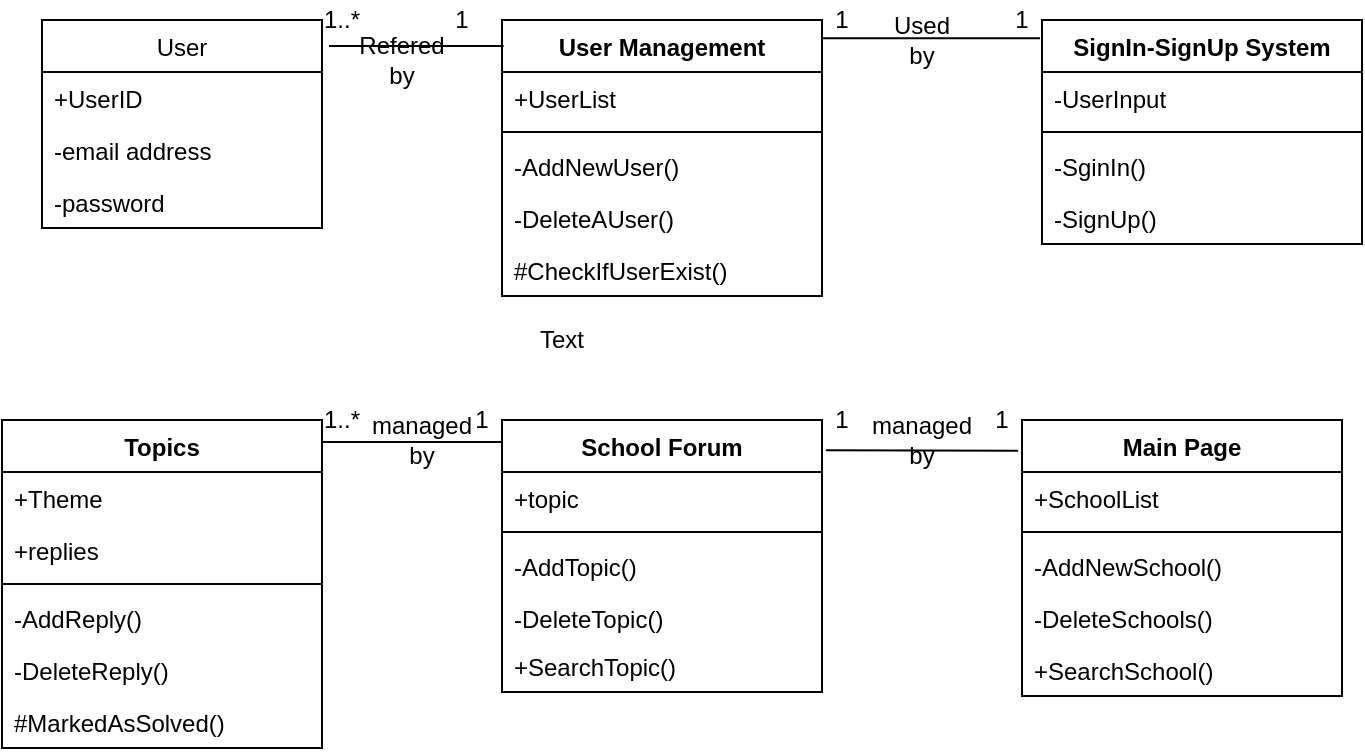 <mxfile version="14.5.1" type="device"><diagram id="rP2-ksUuTsLm5Z2ylfko" name="第 1 页"><mxGraphModel dx="1024" dy="592" grid="1" gridSize="10" guides="1" tooltips="1" connect="1" arrows="1" fold="1" page="1" pageScale="1" pageWidth="1654" pageHeight="1169" math="0" shadow="0"><root><mxCell id="0"/><mxCell id="1" parent="0"/><mxCell id="aTHIS1UzR-fqR4xBltt7-1" value="SignIn-SignUp System" style="swimlane;fontStyle=1;align=center;verticalAlign=top;childLayout=stackLayout;horizontal=1;startSize=26;horizontalStack=0;resizeParent=1;resizeParentMax=0;resizeLast=0;collapsible=1;marginBottom=0;" parent="1" vertex="1"><mxGeometry x="880" y="270" width="160" height="112" as="geometry"/></mxCell><mxCell id="aTHIS1UzR-fqR4xBltt7-2" value="-UserInput" style="text;strokeColor=none;fillColor=none;align=left;verticalAlign=top;spacingLeft=4;spacingRight=4;overflow=hidden;rotatable=0;points=[[0,0.5],[1,0.5]];portConstraint=eastwest;" parent="aTHIS1UzR-fqR4xBltt7-1" vertex="1"><mxGeometry y="26" width="160" height="26" as="geometry"/></mxCell><mxCell id="aTHIS1UzR-fqR4xBltt7-3" value="" style="line;strokeWidth=1;fillColor=none;align=left;verticalAlign=middle;spacingTop=-1;spacingLeft=3;spacingRight=3;rotatable=0;labelPosition=right;points=[];portConstraint=eastwest;" parent="aTHIS1UzR-fqR4xBltt7-1" vertex="1"><mxGeometry y="52" width="160" height="8" as="geometry"/></mxCell><mxCell id="aTHIS1UzR-fqR4xBltt7-4" value="-SginIn()" style="text;strokeColor=none;fillColor=none;align=left;verticalAlign=top;spacingLeft=4;spacingRight=4;overflow=hidden;rotatable=0;points=[[0,0.5],[1,0.5]];portConstraint=eastwest;" parent="aTHIS1UzR-fqR4xBltt7-1" vertex="1"><mxGeometry y="60" width="160" height="26" as="geometry"/></mxCell><mxCell id="aTHIS1UzR-fqR4xBltt7-56" value="-SignUp()" style="text;strokeColor=none;fillColor=none;align=left;verticalAlign=top;spacingLeft=4;spacingRight=4;overflow=hidden;rotatable=0;points=[[0,0.5],[1,0.5]];portConstraint=eastwest;" parent="aTHIS1UzR-fqR4xBltt7-1" vertex="1"><mxGeometry y="86" width="160" height="26" as="geometry"/></mxCell><mxCell id="aTHIS1UzR-fqR4xBltt7-5" value="User Management" style="swimlane;fontStyle=1;align=center;verticalAlign=top;childLayout=stackLayout;horizontal=1;startSize=26;horizontalStack=0;resizeParent=1;resizeParentMax=0;resizeLast=0;collapsible=1;marginBottom=0;" parent="1" vertex="1"><mxGeometry x="610" y="270" width="160" height="138" as="geometry"/></mxCell><mxCell id="aTHIS1UzR-fqR4xBltt7-6" value="+UserList" style="text;strokeColor=none;fillColor=none;align=left;verticalAlign=top;spacingLeft=4;spacingRight=4;overflow=hidden;rotatable=0;points=[[0,0.5],[1,0.5]];portConstraint=eastwest;" parent="aTHIS1UzR-fqR4xBltt7-5" vertex="1"><mxGeometry y="26" width="160" height="26" as="geometry"/></mxCell><mxCell id="aTHIS1UzR-fqR4xBltt7-7" value="" style="line;strokeWidth=1;fillColor=none;align=left;verticalAlign=middle;spacingTop=-1;spacingLeft=3;spacingRight=3;rotatable=0;labelPosition=right;points=[];portConstraint=eastwest;" parent="aTHIS1UzR-fqR4xBltt7-5" vertex="1"><mxGeometry y="52" width="160" height="8" as="geometry"/></mxCell><mxCell id="aTHIS1UzR-fqR4xBltt7-8" value="-AddNewUser()&#10;" style="text;strokeColor=none;fillColor=none;align=left;verticalAlign=top;spacingLeft=4;spacingRight=4;overflow=hidden;rotatable=0;points=[[0,0.5],[1,0.5]];portConstraint=eastwest;" parent="aTHIS1UzR-fqR4xBltt7-5" vertex="1"><mxGeometry y="60" width="160" height="26" as="geometry"/></mxCell><mxCell id="aTHIS1UzR-fqR4xBltt7-18" value="-DeleteAUser()&#10;&#10;" style="text;strokeColor=none;fillColor=none;align=left;verticalAlign=top;spacingLeft=4;spacingRight=4;overflow=hidden;rotatable=0;points=[[0,0.5],[1,0.5]];portConstraint=eastwest;" parent="aTHIS1UzR-fqR4xBltt7-5" vertex="1"><mxGeometry y="86" width="160" height="26" as="geometry"/></mxCell><mxCell id="aTHIS1UzR-fqR4xBltt7-19" value="#CheckIfUserExist()" style="text;strokeColor=none;fillColor=none;align=left;verticalAlign=top;spacingLeft=4;spacingRight=4;overflow=hidden;rotatable=0;points=[[0,0.5],[1,0.5]];portConstraint=eastwest;" parent="aTHIS1UzR-fqR4xBltt7-5" vertex="1"><mxGeometry y="112" width="160" height="26" as="geometry"/></mxCell><mxCell id="aTHIS1UzR-fqR4xBltt7-10" value="User" style="swimlane;fontStyle=0;childLayout=stackLayout;horizontal=1;startSize=26;fillColor=none;horizontalStack=0;resizeParent=1;resizeParentMax=0;resizeLast=0;collapsible=1;marginBottom=0;" parent="1" vertex="1"><mxGeometry x="380" y="270" width="140" height="104" as="geometry"><mxRectangle x="450" y="260" width="60" height="26" as="alternateBounds"/></mxGeometry></mxCell><mxCell id="aTHIS1UzR-fqR4xBltt7-11" value="+UserID&#10;" style="text;strokeColor=none;fillColor=none;align=left;verticalAlign=top;spacingLeft=4;spacingRight=4;overflow=hidden;rotatable=0;points=[[0,0.5],[1,0.5]];portConstraint=eastwest;" parent="aTHIS1UzR-fqR4xBltt7-10" vertex="1"><mxGeometry y="26" width="140" height="26" as="geometry"/></mxCell><mxCell id="aTHIS1UzR-fqR4xBltt7-16" value="-email address" style="text;strokeColor=none;fillColor=none;align=left;verticalAlign=top;spacingLeft=4;spacingRight=4;overflow=hidden;rotatable=0;points=[[0,0.5],[1,0.5]];portConstraint=eastwest;" parent="aTHIS1UzR-fqR4xBltt7-10" vertex="1"><mxGeometry y="52" width="140" height="26" as="geometry"/></mxCell><mxCell id="aTHIS1UzR-fqR4xBltt7-17" value="-password" style="text;strokeColor=none;fillColor=none;align=left;verticalAlign=top;spacingLeft=4;spacingRight=4;overflow=hidden;rotatable=0;points=[[0,0.5],[1,0.5]];portConstraint=eastwest;" parent="aTHIS1UzR-fqR4xBltt7-10" vertex="1"><mxGeometry y="78" width="140" height="26" as="geometry"/></mxCell><mxCell id="aTHIS1UzR-fqR4xBltt7-31" value="School Forum" style="swimlane;fontStyle=1;align=center;verticalAlign=top;childLayout=stackLayout;horizontal=1;startSize=26;horizontalStack=0;resizeParent=1;resizeParentMax=0;resizeLast=0;collapsible=1;marginBottom=0;" parent="1" vertex="1"><mxGeometry x="610" y="470" width="160" height="136" as="geometry"/></mxCell><mxCell id="aTHIS1UzR-fqR4xBltt7-32" value="+topic" style="text;strokeColor=none;fillColor=none;align=left;verticalAlign=top;spacingLeft=4;spacingRight=4;overflow=hidden;rotatable=0;points=[[0,0.5],[1,0.5]];portConstraint=eastwest;" parent="aTHIS1UzR-fqR4xBltt7-31" vertex="1"><mxGeometry y="26" width="160" height="26" as="geometry"/></mxCell><mxCell id="aTHIS1UzR-fqR4xBltt7-33" value="" style="line;strokeWidth=1;fillColor=none;align=left;verticalAlign=middle;spacingTop=-1;spacingLeft=3;spacingRight=3;rotatable=0;labelPosition=right;points=[];portConstraint=eastwest;" parent="aTHIS1UzR-fqR4xBltt7-31" vertex="1"><mxGeometry y="52" width="160" height="8" as="geometry"/></mxCell><mxCell id="aTHIS1UzR-fqR4xBltt7-34" value="-AddTopic()" style="text;strokeColor=none;fillColor=none;align=left;verticalAlign=top;spacingLeft=4;spacingRight=4;overflow=hidden;rotatable=0;points=[[0,0.5],[1,0.5]];portConstraint=eastwest;" parent="aTHIS1UzR-fqR4xBltt7-31" vertex="1"><mxGeometry y="60" width="160" height="26" as="geometry"/></mxCell><mxCell id="aTHIS1UzR-fqR4xBltt7-49" value="-DeleteTopic()" style="text;strokeColor=none;fillColor=none;align=left;verticalAlign=top;spacingLeft=4;spacingRight=4;overflow=hidden;rotatable=0;points=[[0,0.5],[1,0.5]];portConstraint=eastwest;" parent="aTHIS1UzR-fqR4xBltt7-31" vertex="1"><mxGeometry y="86" width="160" height="24" as="geometry"/></mxCell><mxCell id="aTHIS1UzR-fqR4xBltt7-75" value="+SearchTopic()" style="text;strokeColor=none;fillColor=none;align=left;verticalAlign=top;spacingLeft=4;spacingRight=4;overflow=hidden;rotatable=0;points=[[0,0.5],[1,0.5]];portConstraint=eastwest;" parent="aTHIS1UzR-fqR4xBltt7-31" vertex="1"><mxGeometry y="110" width="160" height="26" as="geometry"/></mxCell><mxCell id="aTHIS1UzR-fqR4xBltt7-35" value="Topics" style="swimlane;fontStyle=1;align=center;verticalAlign=top;childLayout=stackLayout;horizontal=1;startSize=26;horizontalStack=0;resizeParent=1;resizeParentMax=0;resizeLast=0;collapsible=1;marginBottom=0;" parent="1" vertex="1"><mxGeometry x="360" y="470" width="160" height="164" as="geometry"/></mxCell><mxCell id="aTHIS1UzR-fqR4xBltt7-40" value="+Theme" style="text;strokeColor=none;fillColor=none;align=left;verticalAlign=top;spacingLeft=4;spacingRight=4;overflow=hidden;rotatable=0;points=[[0,0.5],[1,0.5]];portConstraint=eastwest;" parent="aTHIS1UzR-fqR4xBltt7-35" vertex="1"><mxGeometry y="26" width="160" height="26" as="geometry"/></mxCell><mxCell id="aTHIS1UzR-fqR4xBltt7-36" value="+replies" style="text;strokeColor=none;fillColor=none;align=left;verticalAlign=top;spacingLeft=4;spacingRight=4;overflow=hidden;rotatable=0;points=[[0,0.5],[1,0.5]];portConstraint=eastwest;" parent="aTHIS1UzR-fqR4xBltt7-35" vertex="1"><mxGeometry y="52" width="160" height="26" as="geometry"/></mxCell><mxCell id="aTHIS1UzR-fqR4xBltt7-37" value="" style="line;strokeWidth=1;fillColor=none;align=left;verticalAlign=middle;spacingTop=-1;spacingLeft=3;spacingRight=3;rotatable=0;labelPosition=right;points=[];portConstraint=eastwest;" parent="aTHIS1UzR-fqR4xBltt7-35" vertex="1"><mxGeometry y="78" width="160" height="8" as="geometry"/></mxCell><mxCell id="aTHIS1UzR-fqR4xBltt7-42" value="-AddReply()" style="text;strokeColor=none;fillColor=none;align=left;verticalAlign=top;spacingLeft=4;spacingRight=4;overflow=hidden;rotatable=0;points=[[0,0.5],[1,0.5]];portConstraint=eastwest;" parent="aTHIS1UzR-fqR4xBltt7-35" vertex="1"><mxGeometry y="86" width="160" height="26" as="geometry"/></mxCell><mxCell id="aTHIS1UzR-fqR4xBltt7-76" value="-DeleteReply()" style="text;strokeColor=none;fillColor=none;align=left;verticalAlign=top;spacingLeft=4;spacingRight=4;overflow=hidden;rotatable=0;points=[[0,0.5],[1,0.5]];portConstraint=eastwest;" parent="aTHIS1UzR-fqR4xBltt7-35" vertex="1"><mxGeometry y="112" width="160" height="26" as="geometry"/></mxCell><mxCell id="aTHIS1UzR-fqR4xBltt7-41" value="#MarkedAsSolved()" style="text;strokeColor=none;fillColor=none;align=left;verticalAlign=top;spacingLeft=4;spacingRight=4;overflow=hidden;rotatable=0;points=[[0,0.5],[1,0.5]];portConstraint=eastwest;" parent="aTHIS1UzR-fqR4xBltt7-35" vertex="1"><mxGeometry y="138" width="160" height="26" as="geometry"/></mxCell><mxCell id="aTHIS1UzR-fqR4xBltt7-46" value="" style="endArrow=none;html=1;" parent="1" edge="1"><mxGeometry width="50" height="50" relative="1" as="geometry"><mxPoint x="520" y="481" as="sourcePoint"/><mxPoint x="610" y="481" as="targetPoint"/></mxGeometry></mxCell><mxCell id="aTHIS1UzR-fqR4xBltt7-47" value="" style="endArrow=none;html=1;exitX=1.025;exitY=0.125;exitDx=0;exitDy=0;exitPerimeter=0;entryX=0.005;entryY=0.094;entryDx=0;entryDy=0;entryPerimeter=0;" parent="1" source="aTHIS1UzR-fqR4xBltt7-10" target="aTHIS1UzR-fqR4xBltt7-5" edge="1"><mxGeometry width="50" height="50" relative="1" as="geometry"><mxPoint x="570" y="460" as="sourcePoint"/><mxPoint x="620" y="410" as="targetPoint"/></mxGeometry></mxCell><mxCell id="aTHIS1UzR-fqR4xBltt7-50" value="Main Page" style="swimlane;fontStyle=1;align=center;verticalAlign=top;childLayout=stackLayout;horizontal=1;startSize=26;horizontalStack=0;resizeParent=1;resizeParentMax=0;resizeLast=0;collapsible=1;marginBottom=0;" parent="1" vertex="1"><mxGeometry x="870" y="470" width="160" height="138" as="geometry"/></mxCell><mxCell id="aTHIS1UzR-fqR4xBltt7-51" value="+SchoolList" style="text;strokeColor=none;fillColor=none;align=left;verticalAlign=top;spacingLeft=4;spacingRight=4;overflow=hidden;rotatable=0;points=[[0,0.5],[1,0.5]];portConstraint=eastwest;" parent="aTHIS1UzR-fqR4xBltt7-50" vertex="1"><mxGeometry y="26" width="160" height="26" as="geometry"/></mxCell><mxCell id="aTHIS1UzR-fqR4xBltt7-52" value="" style="line;strokeWidth=1;fillColor=none;align=left;verticalAlign=middle;spacingTop=-1;spacingLeft=3;spacingRight=3;rotatable=0;labelPosition=right;points=[];portConstraint=eastwest;" parent="aTHIS1UzR-fqR4xBltt7-50" vertex="1"><mxGeometry y="52" width="160" height="8" as="geometry"/></mxCell><mxCell id="aTHIS1UzR-fqR4xBltt7-53" value="-AddNewSchool()" style="text;strokeColor=none;fillColor=none;align=left;verticalAlign=top;spacingLeft=4;spacingRight=4;overflow=hidden;rotatable=0;points=[[0,0.5],[1,0.5]];portConstraint=eastwest;" parent="aTHIS1UzR-fqR4xBltt7-50" vertex="1"><mxGeometry y="60" width="160" height="26" as="geometry"/></mxCell><mxCell id="aTHIS1UzR-fqR4xBltt7-54" value="-DeleteSchools()" style="text;strokeColor=none;fillColor=none;align=left;verticalAlign=top;spacingLeft=4;spacingRight=4;overflow=hidden;rotatable=0;points=[[0,0.5],[1,0.5]];portConstraint=eastwest;" parent="aTHIS1UzR-fqR4xBltt7-50" vertex="1"><mxGeometry y="86" width="160" height="26" as="geometry"/></mxCell><mxCell id="aTHIS1UzR-fqR4xBltt7-72" value="+SearchSchool()" style="text;strokeColor=none;fillColor=none;align=left;verticalAlign=top;spacingLeft=4;spacingRight=4;overflow=hidden;rotatable=0;points=[[0,0.5],[1,0.5]];portConstraint=eastwest;" parent="aTHIS1UzR-fqR4xBltt7-50" vertex="1"><mxGeometry y="112" width="160" height="26" as="geometry"/></mxCell><mxCell id="aTHIS1UzR-fqR4xBltt7-55" value="" style="endArrow=none;html=1;exitX=1.012;exitY=0.111;exitDx=0;exitDy=0;exitPerimeter=0;entryX=-0.012;entryY=0.111;entryDx=0;entryDy=0;entryPerimeter=0;" parent="1" source="aTHIS1UzR-fqR4xBltt7-31" target="aTHIS1UzR-fqR4xBltt7-50" edge="1"><mxGeometry width="50" height="50" relative="1" as="geometry"><mxPoint x="800" y="460" as="sourcePoint"/><mxPoint x="850" y="410" as="targetPoint"/></mxGeometry></mxCell><mxCell id="aTHIS1UzR-fqR4xBltt7-57" value="" style="endArrow=none;html=1;entryX=-0.006;entryY=0.081;entryDx=0;entryDy=0;entryPerimeter=0;exitX=1.001;exitY=0.066;exitDx=0;exitDy=0;exitPerimeter=0;" parent="1" source="aTHIS1UzR-fqR4xBltt7-5" target="aTHIS1UzR-fqR4xBltt7-1" edge="1"><mxGeometry width="50" height="50" relative="1" as="geometry"><mxPoint x="640" y="380" as="sourcePoint"/><mxPoint x="690" y="330" as="targetPoint"/></mxGeometry></mxCell><mxCell id="aTHIS1UzR-fqR4xBltt7-58" value="1..*" style="text;html=1;strokeColor=none;fillColor=none;align=center;verticalAlign=middle;whiteSpace=wrap;rounded=0;" parent="1" vertex="1"><mxGeometry x="510" y="260" width="40" height="20" as="geometry"/></mxCell><mxCell id="aTHIS1UzR-fqR4xBltt7-60" value="1" style="text;html=1;strokeColor=none;fillColor=none;align=center;verticalAlign=middle;whiteSpace=wrap;rounded=0;" parent="1" vertex="1"><mxGeometry x="570" y="260" width="40" height="20" as="geometry"/></mxCell><mxCell id="aTHIS1UzR-fqR4xBltt7-61" value="Text" style="text;html=1;strokeColor=none;fillColor=none;align=center;verticalAlign=middle;whiteSpace=wrap;rounded=0;" parent="1" vertex="1"><mxGeometry x="620" y="420" width="40" height="20" as="geometry"/></mxCell><mxCell id="aTHIS1UzR-fqR4xBltt7-62" value="1..*" style="text;html=1;strokeColor=none;fillColor=none;align=center;verticalAlign=middle;whiteSpace=wrap;rounded=0;" parent="1" vertex="1"><mxGeometry x="510" y="460" width="40" height="20" as="geometry"/></mxCell><mxCell id="aTHIS1UzR-fqR4xBltt7-63" value="1" style="text;html=1;strokeColor=none;fillColor=none;align=center;verticalAlign=middle;whiteSpace=wrap;rounded=0;" parent="1" vertex="1"><mxGeometry x="580" y="460" width="40" height="20" as="geometry"/></mxCell><mxCell id="aTHIS1UzR-fqR4xBltt7-64" value="1" style="text;html=1;strokeColor=none;fillColor=none;align=center;verticalAlign=middle;whiteSpace=wrap;rounded=0;" parent="1" vertex="1"><mxGeometry x="760" y="260" width="40" height="20" as="geometry"/></mxCell><mxCell id="aTHIS1UzR-fqR4xBltt7-65" value="1" style="text;html=1;strokeColor=none;fillColor=none;align=center;verticalAlign=middle;whiteSpace=wrap;rounded=0;" parent="1" vertex="1"><mxGeometry x="850" y="260" width="40" height="20" as="geometry"/></mxCell><mxCell id="aTHIS1UzR-fqR4xBltt7-66" value="Used by" style="text;html=1;strokeColor=none;fillColor=none;align=center;verticalAlign=middle;whiteSpace=wrap;rounded=0;" parent="1" vertex="1"><mxGeometry x="800" y="270" width="40" height="20" as="geometry"/></mxCell><mxCell id="aTHIS1UzR-fqR4xBltt7-67" value="Refered by" style="text;html=1;strokeColor=none;fillColor=none;align=center;verticalAlign=middle;whiteSpace=wrap;rounded=0;" parent="1" vertex="1"><mxGeometry x="540" y="280" width="40" height="20" as="geometry"/></mxCell><mxCell id="aTHIS1UzR-fqR4xBltt7-68" value="managed by" style="text;html=1;strokeColor=none;fillColor=none;align=center;verticalAlign=middle;whiteSpace=wrap;rounded=0;" parent="1" vertex="1"><mxGeometry x="550" y="470" width="40" height="20" as="geometry"/></mxCell><mxCell id="aTHIS1UzR-fqR4xBltt7-69" value="managed by" style="text;html=1;strokeColor=none;fillColor=none;align=center;verticalAlign=middle;whiteSpace=wrap;rounded=0;" parent="1" vertex="1"><mxGeometry x="800" y="470" width="40" height="20" as="geometry"/></mxCell><mxCell id="aTHIS1UzR-fqR4xBltt7-70" value="1" style="text;html=1;strokeColor=none;fillColor=none;align=center;verticalAlign=middle;whiteSpace=wrap;rounded=0;" parent="1" vertex="1"><mxGeometry x="760" y="460" width="40" height="20" as="geometry"/></mxCell><mxCell id="aTHIS1UzR-fqR4xBltt7-71" value="1" style="text;html=1;strokeColor=none;fillColor=none;align=center;verticalAlign=middle;whiteSpace=wrap;rounded=0;" parent="1" vertex="1"><mxGeometry x="840" y="460" width="40" height="20" as="geometry"/></mxCell></root></mxGraphModel></diagram></mxfile>